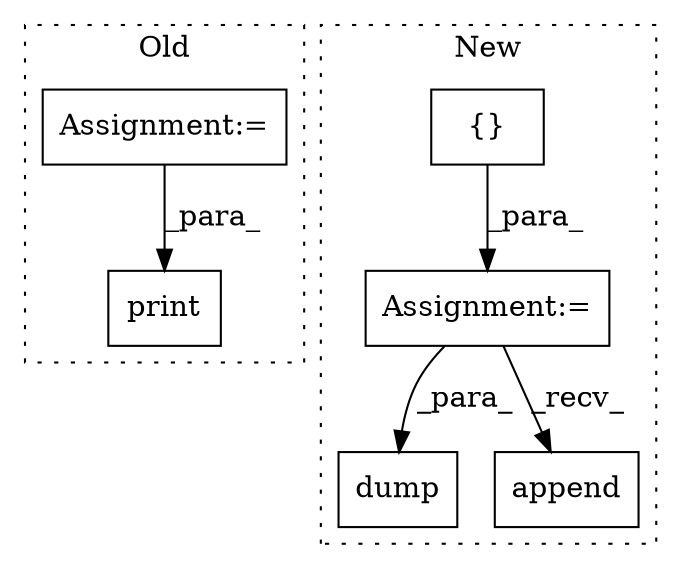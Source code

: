digraph G {
subgraph cluster0 {
1 [label="print" a="32" s="9307,9371" l="6,1" shape="box"];
3 [label="Assignment:=" a="7" s="8646" l="1" shape="box"];
label = "Old";
style="dotted";
}
subgraph cluster1 {
2 [label="dump" a="32" s="9527,9540" l="5,1" shape="box"];
4 [label="{}" a="4" s="8690" l="2" shape="box"];
5 [label="Assignment:=" a="7" s="8631" l="1" shape="box"];
6 [label="append" a="32" s="9042,9055" l="7,1" shape="box"];
label = "New";
style="dotted";
}
3 -> 1 [label="_para_"];
4 -> 5 [label="_para_"];
5 -> 6 [label="_recv_"];
5 -> 2 [label="_para_"];
}